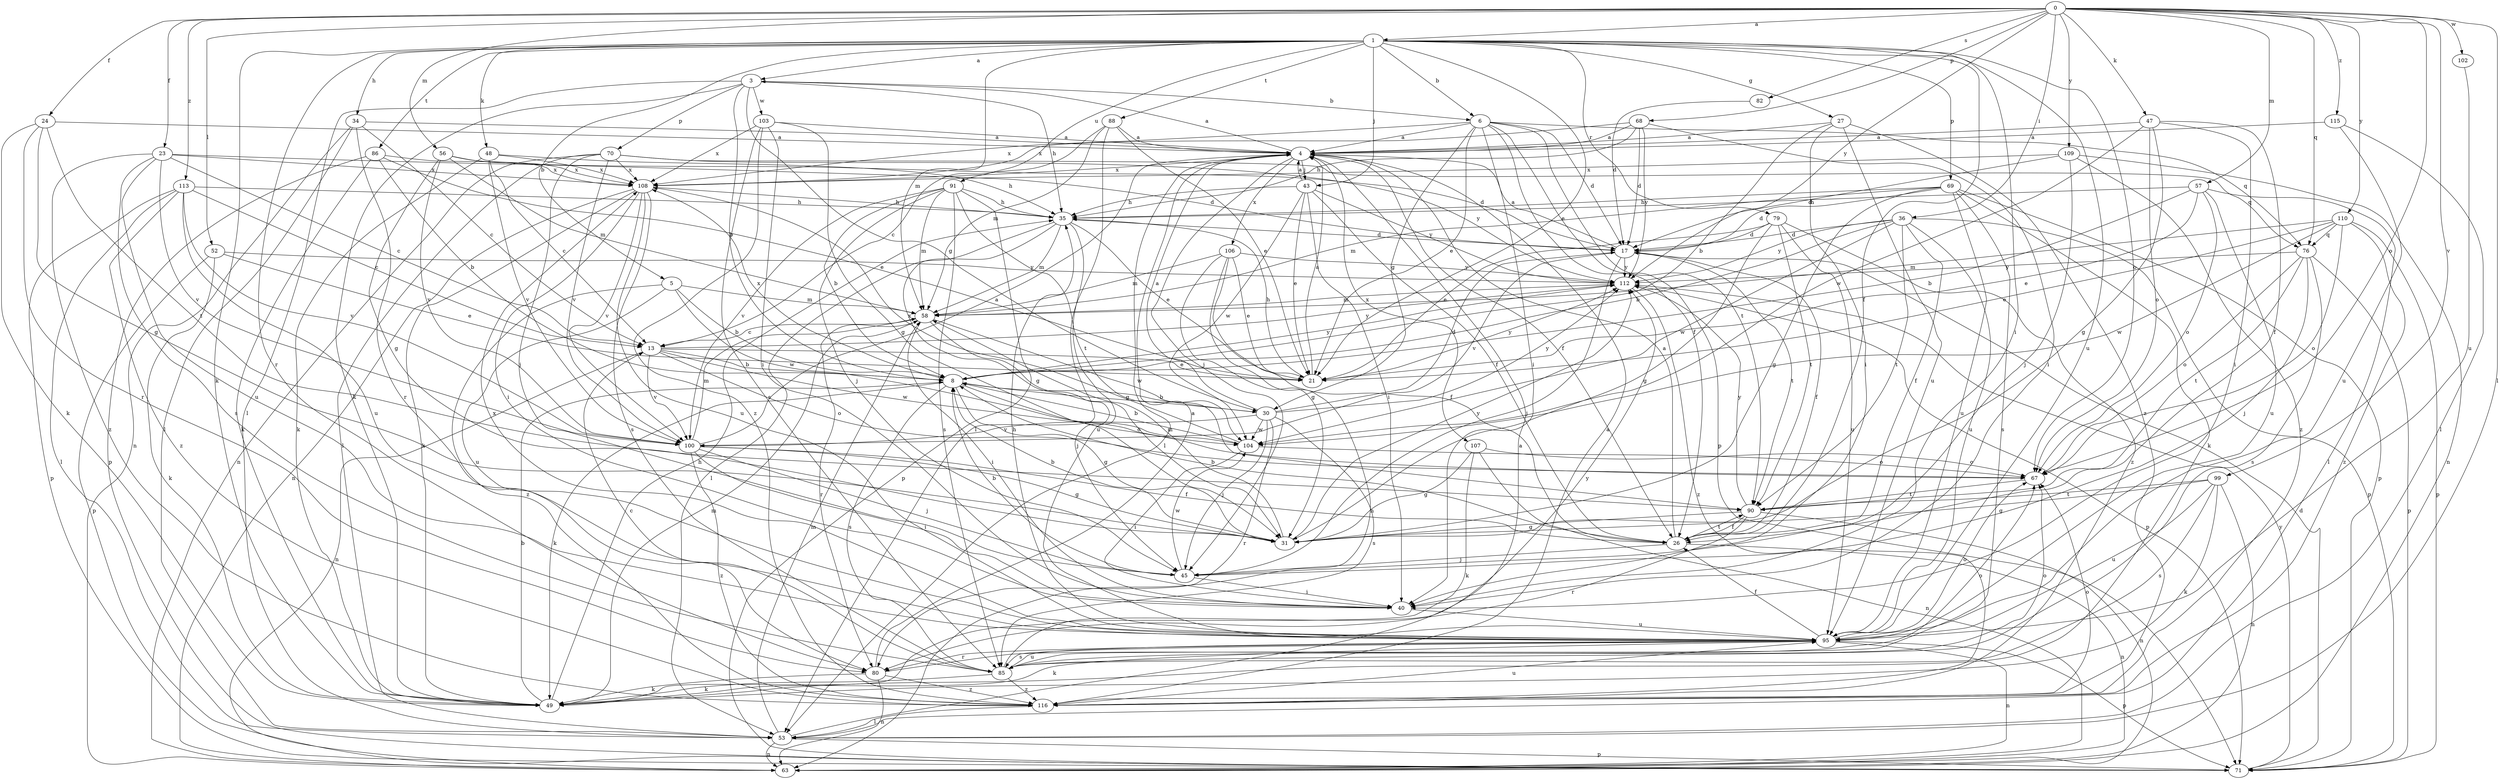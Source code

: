 strict digraph  {
0;
1;
3;
4;
5;
6;
8;
13;
17;
21;
23;
24;
26;
27;
30;
31;
34;
35;
36;
40;
43;
45;
47;
48;
49;
52;
53;
56;
57;
58;
63;
67;
68;
69;
70;
71;
76;
79;
80;
82;
85;
86;
88;
90;
91;
95;
99;
100;
102;
103;
104;
106;
107;
108;
109;
110;
112;
113;
115;
116;
0 -> 1  [label=a];
0 -> 23  [label=f];
0 -> 24  [label=f];
0 -> 36  [label=i];
0 -> 47  [label=k];
0 -> 52  [label=l];
0 -> 53  [label=l];
0 -> 56  [label=m];
0 -> 57  [label=m];
0 -> 67  [label=o];
0 -> 68  [label=p];
0 -> 76  [label=q];
0 -> 82  [label=s];
0 -> 99  [label=v];
0 -> 102  [label=w];
0 -> 109  [label=y];
0 -> 110  [label=y];
0 -> 112  [label=y];
0 -> 113  [label=z];
0 -> 115  [label=z];
1 -> 3  [label=a];
1 -> 5  [label=b];
1 -> 6  [label=b];
1 -> 21  [label=e];
1 -> 26  [label=f];
1 -> 27  [label=g];
1 -> 34  [label=h];
1 -> 40  [label=i];
1 -> 43  [label=j];
1 -> 48  [label=k];
1 -> 49  [label=k];
1 -> 58  [label=m];
1 -> 67  [label=o];
1 -> 69  [label=p];
1 -> 79  [label=r];
1 -> 80  [label=r];
1 -> 86  [label=t];
1 -> 88  [label=t];
1 -> 91  [label=u];
1 -> 95  [label=u];
3 -> 6  [label=b];
3 -> 8  [label=b];
3 -> 30  [label=g];
3 -> 35  [label=h];
3 -> 49  [label=k];
3 -> 53  [label=l];
3 -> 70  [label=p];
3 -> 103  [label=w];
4 -> 3  [label=a];
4 -> 26  [label=f];
4 -> 43  [label=j];
4 -> 45  [label=j];
4 -> 53  [label=l];
4 -> 106  [label=x];
4 -> 107  [label=x];
4 -> 108  [label=x];
5 -> 8  [label=b];
5 -> 58  [label=m];
5 -> 95  [label=u];
5 -> 104  [label=w];
5 -> 116  [label=z];
6 -> 4  [label=a];
6 -> 17  [label=d];
6 -> 21  [label=e];
6 -> 26  [label=f];
6 -> 30  [label=g];
6 -> 40  [label=i];
6 -> 71  [label=p];
6 -> 76  [label=q];
6 -> 90  [label=t];
6 -> 108  [label=x];
8 -> 30  [label=g];
8 -> 31  [label=g];
8 -> 49  [label=k];
8 -> 67  [label=o];
8 -> 85  [label=s];
8 -> 108  [label=x];
8 -> 112  [label=y];
13 -> 8  [label=b];
13 -> 21  [label=e];
13 -> 63  [label=n];
13 -> 67  [label=o];
13 -> 100  [label=v];
13 -> 104  [label=w];
13 -> 112  [label=y];
17 -> 4  [label=a];
17 -> 26  [label=f];
17 -> 45  [label=j];
17 -> 90  [label=t];
17 -> 100  [label=v];
17 -> 112  [label=y];
21 -> 4  [label=a];
21 -> 35  [label=h];
21 -> 112  [label=y];
23 -> 13  [label=c];
23 -> 17  [label=d];
23 -> 85  [label=s];
23 -> 95  [label=u];
23 -> 100  [label=v];
23 -> 108  [label=x];
23 -> 116  [label=z];
24 -> 4  [label=a];
24 -> 31  [label=g];
24 -> 49  [label=k];
24 -> 80  [label=r];
24 -> 90  [label=t];
26 -> 4  [label=a];
26 -> 8  [label=b];
26 -> 45  [label=j];
26 -> 63  [label=n];
26 -> 90  [label=t];
27 -> 4  [label=a];
27 -> 8  [label=b];
27 -> 40  [label=i];
27 -> 95  [label=u];
27 -> 116  [label=z];
30 -> 4  [label=a];
30 -> 8  [label=b];
30 -> 17  [label=d];
30 -> 45  [label=j];
30 -> 80  [label=r];
30 -> 85  [label=s];
30 -> 100  [label=v];
30 -> 104  [label=w];
30 -> 112  [label=y];
31 -> 8  [label=b];
31 -> 58  [label=m];
31 -> 112  [label=y];
34 -> 4  [label=a];
34 -> 13  [label=c];
34 -> 53  [label=l];
34 -> 63  [label=n];
34 -> 80  [label=r];
35 -> 17  [label=d];
35 -> 21  [label=e];
35 -> 31  [label=g];
35 -> 53  [label=l];
35 -> 58  [label=m];
35 -> 95  [label=u];
36 -> 8  [label=b];
36 -> 17  [label=d];
36 -> 26  [label=f];
36 -> 71  [label=p];
36 -> 90  [label=t];
36 -> 95  [label=u];
36 -> 104  [label=w];
36 -> 112  [label=y];
40 -> 95  [label=u];
43 -> 4  [label=a];
43 -> 21  [label=e];
43 -> 26  [label=f];
43 -> 35  [label=h];
43 -> 40  [label=i];
43 -> 104  [label=w];
43 -> 112  [label=y];
45 -> 8  [label=b];
45 -> 40  [label=i];
45 -> 104  [label=w];
47 -> 4  [label=a];
47 -> 26  [label=f];
47 -> 31  [label=g];
47 -> 40  [label=i];
47 -> 67  [label=o];
47 -> 104  [label=w];
48 -> 13  [label=c];
48 -> 35  [label=h];
48 -> 49  [label=k];
48 -> 100  [label=v];
48 -> 108  [label=x];
49 -> 8  [label=b];
49 -> 35  [label=h];
49 -> 58  [label=m];
52 -> 21  [label=e];
52 -> 49  [label=k];
52 -> 71  [label=p];
52 -> 112  [label=y];
53 -> 4  [label=a];
53 -> 58  [label=m];
53 -> 63  [label=n];
53 -> 71  [label=p];
56 -> 17  [label=d];
56 -> 31  [label=g];
56 -> 58  [label=m];
56 -> 100  [label=v];
56 -> 108  [label=x];
57 -> 8  [label=b];
57 -> 21  [label=e];
57 -> 35  [label=h];
57 -> 53  [label=l];
57 -> 67  [label=o];
57 -> 95  [label=u];
58 -> 13  [label=c];
58 -> 40  [label=i];
58 -> 45  [label=j];
58 -> 80  [label=r];
58 -> 104  [label=w];
67 -> 90  [label=t];
68 -> 4  [label=a];
68 -> 17  [label=d];
68 -> 35  [label=h];
68 -> 40  [label=i];
68 -> 108  [label=x];
68 -> 112  [label=y];
69 -> 17  [label=d];
69 -> 31  [label=g];
69 -> 35  [label=h];
69 -> 49  [label=k];
69 -> 58  [label=m];
69 -> 71  [label=p];
69 -> 85  [label=s];
69 -> 95  [label=u];
70 -> 45  [label=j];
70 -> 53  [label=l];
70 -> 63  [label=n];
70 -> 76  [label=q];
70 -> 100  [label=v];
70 -> 108  [label=x];
70 -> 112  [label=y];
71 -> 17  [label=d];
71 -> 112  [label=y];
76 -> 45  [label=j];
76 -> 67  [label=o];
76 -> 71  [label=p];
76 -> 85  [label=s];
76 -> 90  [label=t];
76 -> 112  [label=y];
79 -> 17  [label=d];
79 -> 21  [label=e];
79 -> 31  [label=g];
79 -> 90  [label=t];
79 -> 95  [label=u];
79 -> 116  [label=z];
80 -> 4  [label=a];
80 -> 49  [label=k];
80 -> 63  [label=n];
80 -> 67  [label=o];
80 -> 116  [label=z];
82 -> 17  [label=d];
85 -> 13  [label=c];
85 -> 49  [label=k];
85 -> 67  [label=o];
85 -> 95  [label=u];
85 -> 112  [label=y];
85 -> 116  [label=z];
86 -> 8  [label=b];
86 -> 21  [label=e];
86 -> 49  [label=k];
86 -> 71  [label=p];
86 -> 108  [label=x];
88 -> 4  [label=a];
88 -> 13  [label=c];
88 -> 21  [label=e];
88 -> 53  [label=l];
88 -> 58  [label=m];
90 -> 26  [label=f];
90 -> 31  [label=g];
90 -> 63  [label=n];
90 -> 80  [label=r];
90 -> 112  [label=y];
91 -> 8  [label=b];
91 -> 35  [label=h];
91 -> 45  [label=j];
91 -> 58  [label=m];
91 -> 71  [label=p];
91 -> 85  [label=s];
91 -> 90  [label=t];
91 -> 100  [label=v];
95 -> 26  [label=f];
95 -> 35  [label=h];
95 -> 49  [label=k];
95 -> 63  [label=n];
95 -> 67  [label=o];
95 -> 71  [label=p];
95 -> 80  [label=r];
95 -> 85  [label=s];
95 -> 108  [label=x];
99 -> 31  [label=g];
99 -> 49  [label=k];
99 -> 63  [label=n];
99 -> 85  [label=s];
99 -> 90  [label=t];
99 -> 95  [label=u];
100 -> 4  [label=a];
100 -> 26  [label=f];
100 -> 31  [label=g];
100 -> 40  [label=i];
100 -> 45  [label=j];
100 -> 58  [label=m];
100 -> 116  [label=z];
102 -> 95  [label=u];
103 -> 4  [label=a];
103 -> 31  [label=g];
103 -> 40  [label=i];
103 -> 85  [label=s];
103 -> 108  [label=x];
103 -> 116  [label=z];
104 -> 8  [label=b];
104 -> 40  [label=i];
104 -> 67  [label=o];
104 -> 108  [label=x];
106 -> 21  [label=e];
106 -> 26  [label=f];
106 -> 31  [label=g];
106 -> 58  [label=m];
106 -> 63  [label=n];
106 -> 112  [label=y];
107 -> 31  [label=g];
107 -> 49  [label=k];
107 -> 63  [label=n];
107 -> 67  [label=o];
108 -> 35  [label=h];
108 -> 40  [label=i];
108 -> 49  [label=k];
108 -> 63  [label=n];
108 -> 85  [label=s];
108 -> 95  [label=u];
108 -> 100  [label=v];
109 -> 17  [label=d];
109 -> 45  [label=j];
109 -> 63  [label=n];
109 -> 108  [label=x];
109 -> 116  [label=z];
110 -> 21  [label=e];
110 -> 58  [label=m];
110 -> 67  [label=o];
110 -> 71  [label=p];
110 -> 76  [label=q];
110 -> 104  [label=w];
110 -> 116  [label=z];
112 -> 58  [label=m];
112 -> 71  [label=p];
112 -> 116  [label=z];
113 -> 13  [label=c];
113 -> 35  [label=h];
113 -> 53  [label=l];
113 -> 71  [label=p];
113 -> 95  [label=u];
113 -> 100  [label=v];
113 -> 116  [label=z];
115 -> 4  [label=a];
115 -> 53  [label=l];
115 -> 95  [label=u];
116 -> 4  [label=a];
116 -> 53  [label=l];
116 -> 67  [label=o];
116 -> 95  [label=u];
}
